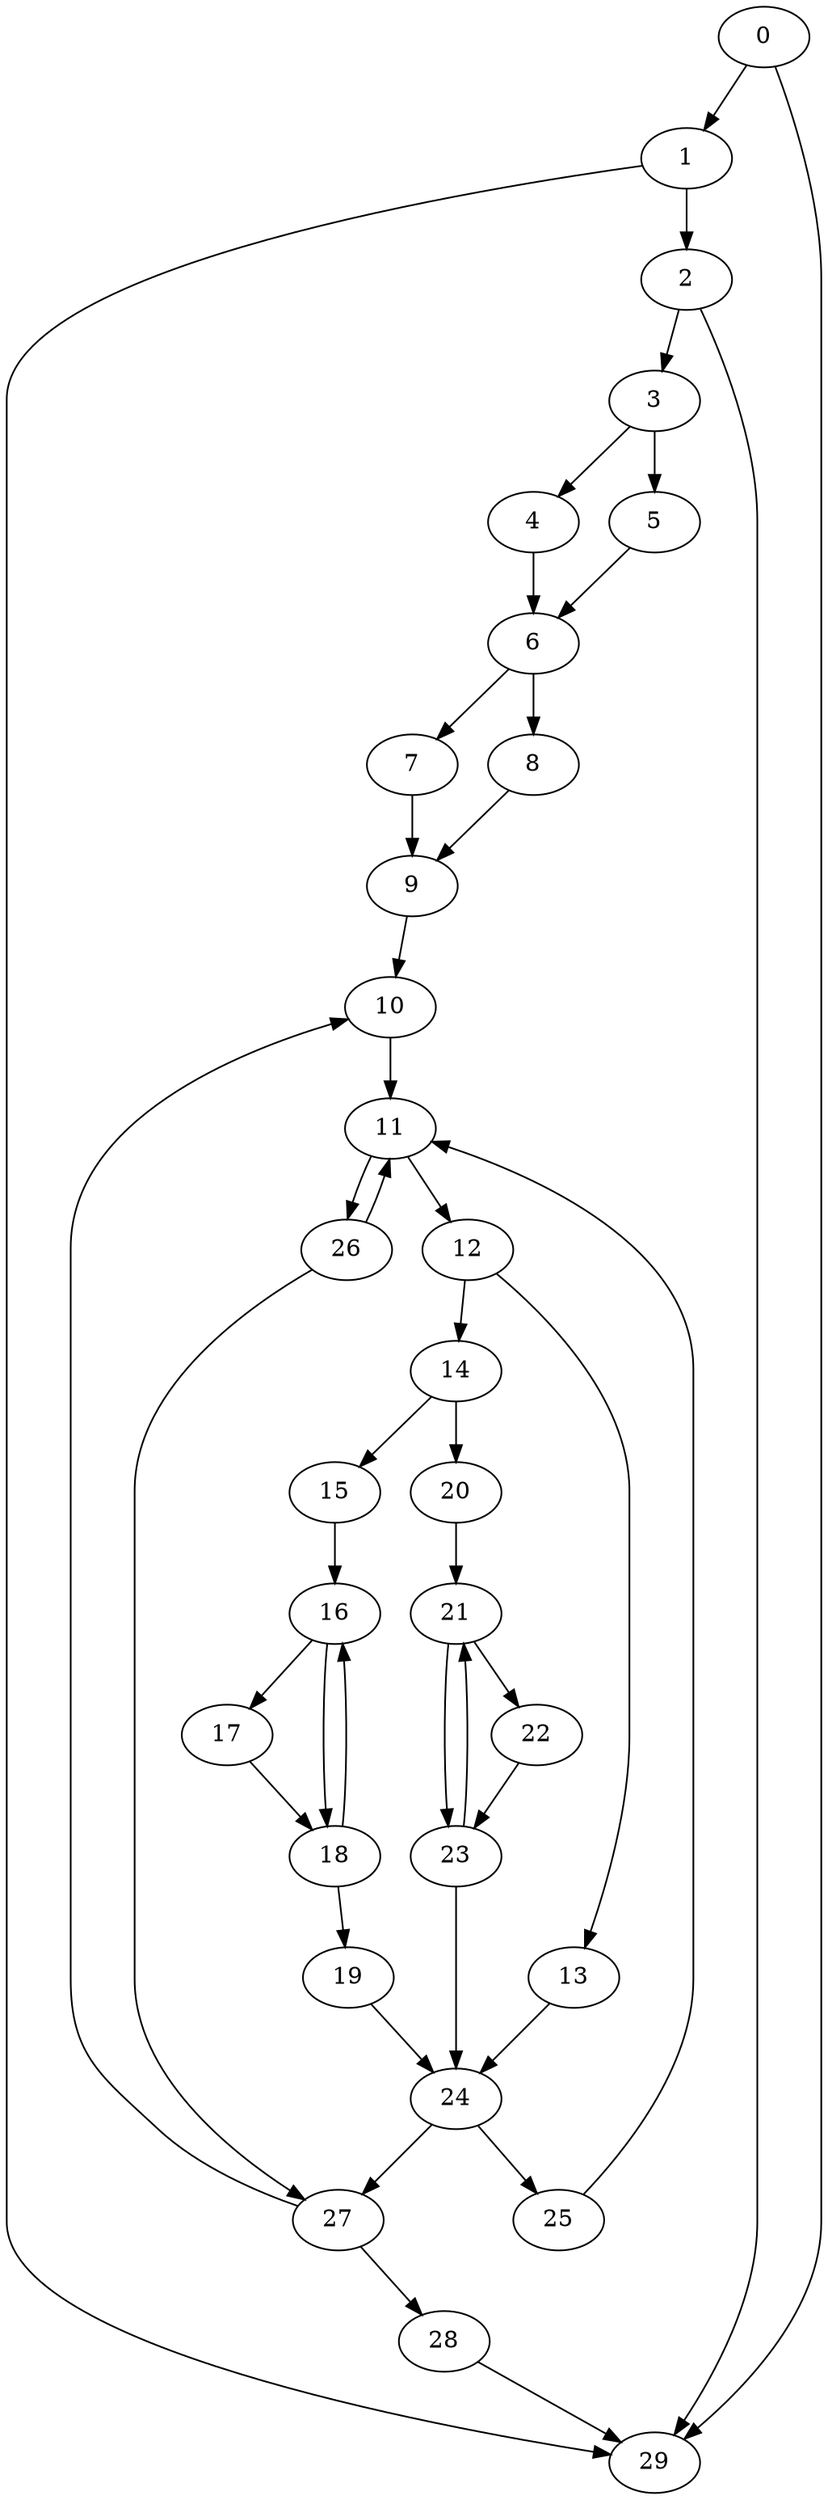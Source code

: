 digraph {
	0
	1
	2
	3
	4
	5
	6
	7
	8
	9
	10
	11
	12
	13
	14
	15
	16
	17
	18
	19
	20
	21
	22
	23
	24
	25
	26
	27
	28
	29
	24 -> 27
	26 -> 27
	1 -> 2
	3 -> 5
	6 -> 7
	9 -> 10
	27 -> 10
	16 -> 17
	20 -> 21
	23 -> 21
	6 -> 8
	14 -> 20
	22 -> 23
	21 -> 23
	27 -> 28
	12 -> 13
	15 -> 16
	18 -> 16
	19 -> 24
	23 -> 24
	13 -> 24
	24 -> 25
	2 -> 3
	17 -> 18
	16 -> 18
	18 -> 19
	3 -> 4
	14 -> 15
	11 -> 26
	0 -> 29
	1 -> 29
	2 -> 29
	28 -> 29
	11 -> 12
	0 -> 1
	4 -> 6
	5 -> 6
	7 -> 9
	8 -> 9
	10 -> 11
	25 -> 11
	26 -> 11
	12 -> 14
	21 -> 22
}
